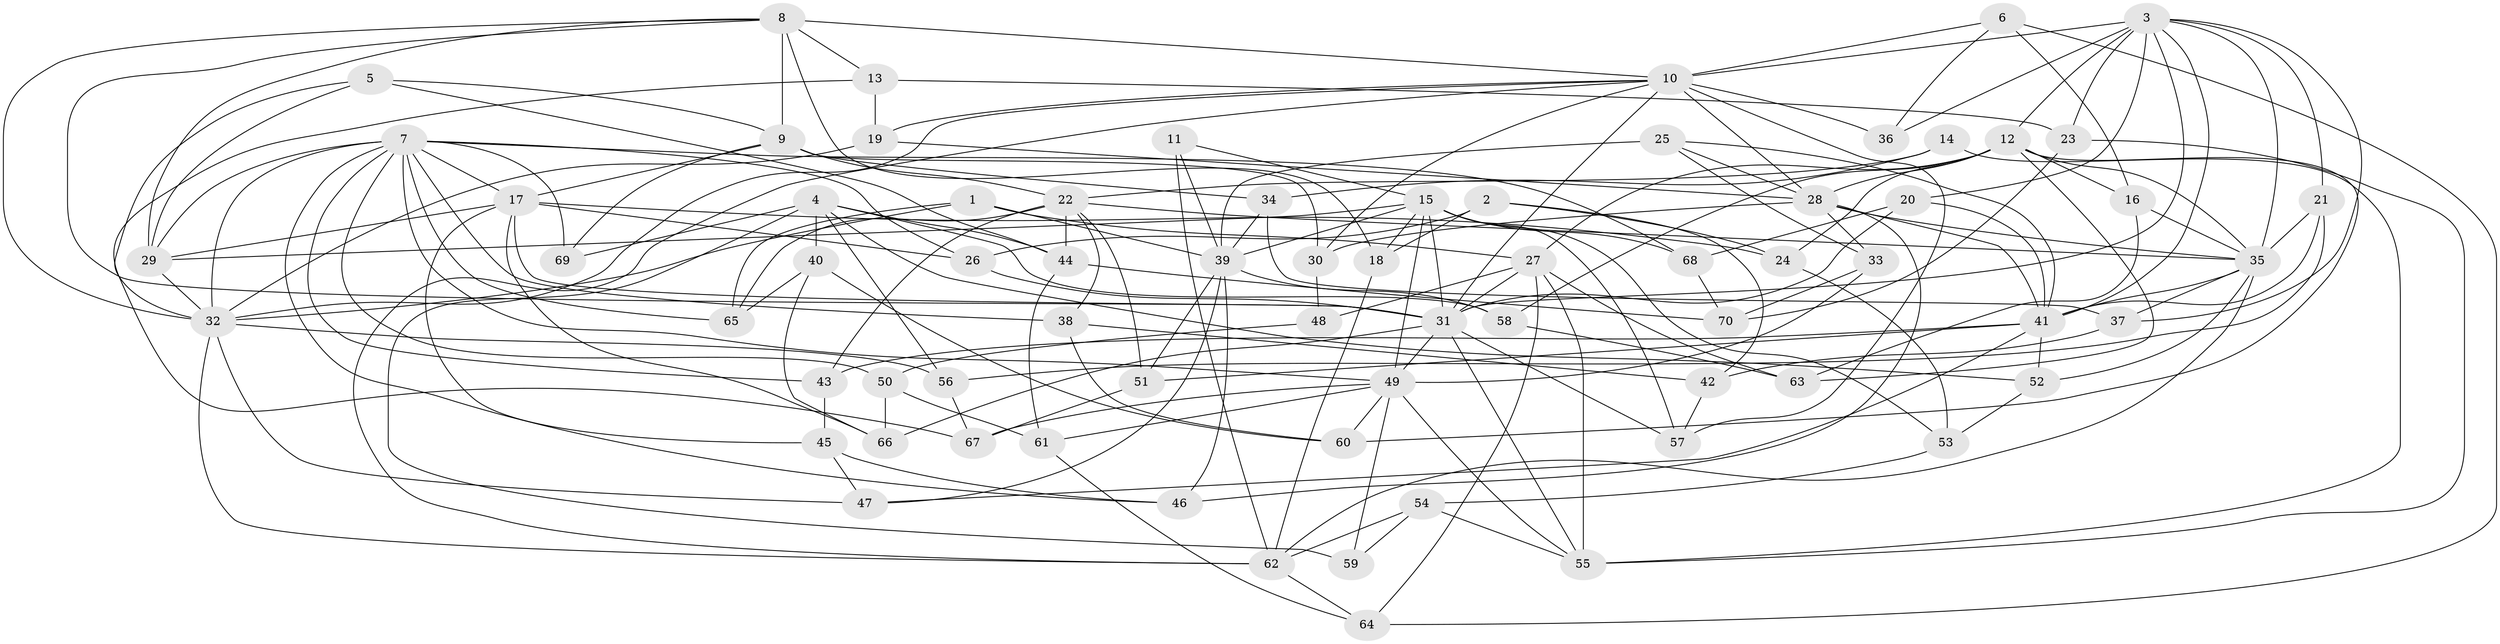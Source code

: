 // original degree distribution, {4: 1.0}
// Generated by graph-tools (version 1.1) at 2025/43/03/06/25 01:43:21]
// undirected, 70 vertices, 187 edges
graph export_dot {
graph [start="1"]
  node [color=gray90,style=filled];
  1;
  2;
  3;
  4;
  5;
  6;
  7;
  8;
  9;
  10;
  11;
  12;
  13;
  14;
  15;
  16;
  17;
  18;
  19;
  20;
  21;
  22;
  23;
  24;
  25;
  26;
  27;
  28;
  29;
  30;
  31;
  32;
  33;
  34;
  35;
  36;
  37;
  38;
  39;
  40;
  41;
  42;
  43;
  44;
  45;
  46;
  47;
  48;
  49;
  50;
  51;
  52;
  53;
  54;
  55;
  56;
  57;
  58;
  59;
  60;
  61;
  62;
  63;
  64;
  65;
  66;
  67;
  68;
  69;
  70;
  1 -- 27 [weight=1.0];
  1 -- 32 [weight=1.0];
  1 -- 39 [weight=1.0];
  1 -- 65 [weight=1.0];
  2 -- 18 [weight=1.0];
  2 -- 24 [weight=1.0];
  2 -- 26 [weight=1.0];
  2 -- 42 [weight=1.0];
  3 -- 10 [weight=1.0];
  3 -- 12 [weight=1.0];
  3 -- 20 [weight=1.0];
  3 -- 21 [weight=1.0];
  3 -- 23 [weight=1.0];
  3 -- 31 [weight=1.0];
  3 -- 35 [weight=1.0];
  3 -- 36 [weight=1.0];
  3 -- 37 [weight=1.0];
  3 -- 41 [weight=1.0];
  4 -- 40 [weight=1.0];
  4 -- 44 [weight=3.0];
  4 -- 52 [weight=1.0];
  4 -- 56 [weight=1.0];
  4 -- 58 [weight=1.0];
  4 -- 59 [weight=2.0];
  4 -- 69 [weight=1.0];
  5 -- 9 [weight=1.0];
  5 -- 29 [weight=1.0];
  5 -- 32 [weight=1.0];
  5 -- 44 [weight=1.0];
  6 -- 10 [weight=1.0];
  6 -- 16 [weight=1.0];
  6 -- 36 [weight=1.0];
  6 -- 64 [weight=1.0];
  7 -- 17 [weight=1.0];
  7 -- 26 [weight=1.0];
  7 -- 29 [weight=1.0];
  7 -- 32 [weight=1.0];
  7 -- 38 [weight=1.0];
  7 -- 43 [weight=1.0];
  7 -- 46 [weight=1.0];
  7 -- 49 [weight=1.0];
  7 -- 50 [weight=1.0];
  7 -- 65 [weight=1.0];
  7 -- 68 [weight=1.0];
  7 -- 69 [weight=1.0];
  8 -- 9 [weight=2.0];
  8 -- 10 [weight=1.0];
  8 -- 13 [weight=1.0];
  8 -- 18 [weight=1.0];
  8 -- 29 [weight=1.0];
  8 -- 31 [weight=1.0];
  8 -- 32 [weight=1.0];
  9 -- 17 [weight=1.0];
  9 -- 22 [weight=2.0];
  9 -- 30 [weight=1.0];
  9 -- 34 [weight=1.0];
  9 -- 69 [weight=2.0];
  10 -- 19 [weight=1.0];
  10 -- 28 [weight=1.0];
  10 -- 30 [weight=1.0];
  10 -- 31 [weight=1.0];
  10 -- 32 [weight=1.0];
  10 -- 36 [weight=2.0];
  10 -- 57 [weight=1.0];
  10 -- 62 [weight=1.0];
  11 -- 15 [weight=1.0];
  11 -- 39 [weight=1.0];
  11 -- 62 [weight=2.0];
  12 -- 16 [weight=1.0];
  12 -- 24 [weight=1.0];
  12 -- 27 [weight=1.0];
  12 -- 28 [weight=1.0];
  12 -- 35 [weight=2.0];
  12 -- 58 [weight=1.0];
  12 -- 60 [weight=1.0];
  12 -- 63 [weight=1.0];
  13 -- 19 [weight=1.0];
  13 -- 23 [weight=1.0];
  13 -- 67 [weight=1.0];
  14 -- 22 [weight=1.0];
  14 -- 34 [weight=1.0];
  14 -- 55 [weight=2.0];
  15 -- 18 [weight=1.0];
  15 -- 29 [weight=1.0];
  15 -- 31 [weight=1.0];
  15 -- 39 [weight=2.0];
  15 -- 49 [weight=1.0];
  15 -- 53 [weight=1.0];
  15 -- 57 [weight=1.0];
  15 -- 68 [weight=1.0];
  16 -- 35 [weight=1.0];
  16 -- 63 [weight=1.0];
  17 -- 24 [weight=1.0];
  17 -- 26 [weight=1.0];
  17 -- 29 [weight=1.0];
  17 -- 31 [weight=1.0];
  17 -- 45 [weight=1.0];
  17 -- 66 [weight=1.0];
  18 -- 62 [weight=1.0];
  19 -- 28 [weight=1.0];
  19 -- 32 [weight=1.0];
  20 -- 31 [weight=1.0];
  20 -- 41 [weight=1.0];
  20 -- 68 [weight=1.0];
  21 -- 35 [weight=1.0];
  21 -- 41 [weight=1.0];
  21 -- 56 [weight=1.0];
  22 -- 35 [weight=1.0];
  22 -- 38 [weight=1.0];
  22 -- 43 [weight=1.0];
  22 -- 44 [weight=2.0];
  22 -- 51 [weight=1.0];
  22 -- 65 [weight=1.0];
  23 -- 55 [weight=1.0];
  23 -- 70 [weight=1.0];
  24 -- 53 [weight=1.0];
  25 -- 28 [weight=1.0];
  25 -- 33 [weight=1.0];
  25 -- 39 [weight=1.0];
  25 -- 41 [weight=1.0];
  26 -- 31 [weight=1.0];
  27 -- 31 [weight=1.0];
  27 -- 48 [weight=2.0];
  27 -- 55 [weight=3.0];
  27 -- 63 [weight=1.0];
  27 -- 64 [weight=1.0];
  28 -- 30 [weight=1.0];
  28 -- 33 [weight=1.0];
  28 -- 35 [weight=2.0];
  28 -- 41 [weight=1.0];
  28 -- 46 [weight=1.0];
  29 -- 32 [weight=1.0];
  30 -- 48 [weight=1.0];
  31 -- 49 [weight=1.0];
  31 -- 55 [weight=1.0];
  31 -- 57 [weight=1.0];
  31 -- 66 [weight=1.0];
  32 -- 47 [weight=1.0];
  32 -- 56 [weight=1.0];
  32 -- 62 [weight=1.0];
  33 -- 49 [weight=1.0];
  33 -- 70 [weight=1.0];
  34 -- 37 [weight=1.0];
  34 -- 39 [weight=1.0];
  35 -- 37 [weight=1.0];
  35 -- 41 [weight=1.0];
  35 -- 52 [weight=1.0];
  35 -- 62 [weight=1.0];
  37 -- 42 [weight=1.0];
  38 -- 42 [weight=1.0];
  38 -- 60 [weight=1.0];
  39 -- 46 [weight=1.0];
  39 -- 47 [weight=1.0];
  39 -- 51 [weight=1.0];
  39 -- 58 [weight=1.0];
  40 -- 60 [weight=1.0];
  40 -- 65 [weight=1.0];
  40 -- 66 [weight=1.0];
  41 -- 43 [weight=1.0];
  41 -- 47 [weight=1.0];
  41 -- 51 [weight=1.0];
  41 -- 52 [weight=1.0];
  42 -- 57 [weight=1.0];
  43 -- 45 [weight=1.0];
  44 -- 61 [weight=1.0];
  44 -- 70 [weight=1.0];
  45 -- 46 [weight=1.0];
  45 -- 47 [weight=1.0];
  48 -- 50 [weight=1.0];
  49 -- 55 [weight=2.0];
  49 -- 59 [weight=1.0];
  49 -- 60 [weight=1.0];
  49 -- 61 [weight=1.0];
  49 -- 67 [weight=1.0];
  50 -- 61 [weight=1.0];
  50 -- 66 [weight=1.0];
  51 -- 67 [weight=1.0];
  52 -- 53 [weight=1.0];
  53 -- 54 [weight=1.0];
  54 -- 55 [weight=1.0];
  54 -- 59 [weight=1.0];
  54 -- 62 [weight=1.0];
  56 -- 67 [weight=1.0];
  58 -- 63 [weight=1.0];
  61 -- 64 [weight=1.0];
  62 -- 64 [weight=1.0];
  68 -- 70 [weight=1.0];
}

